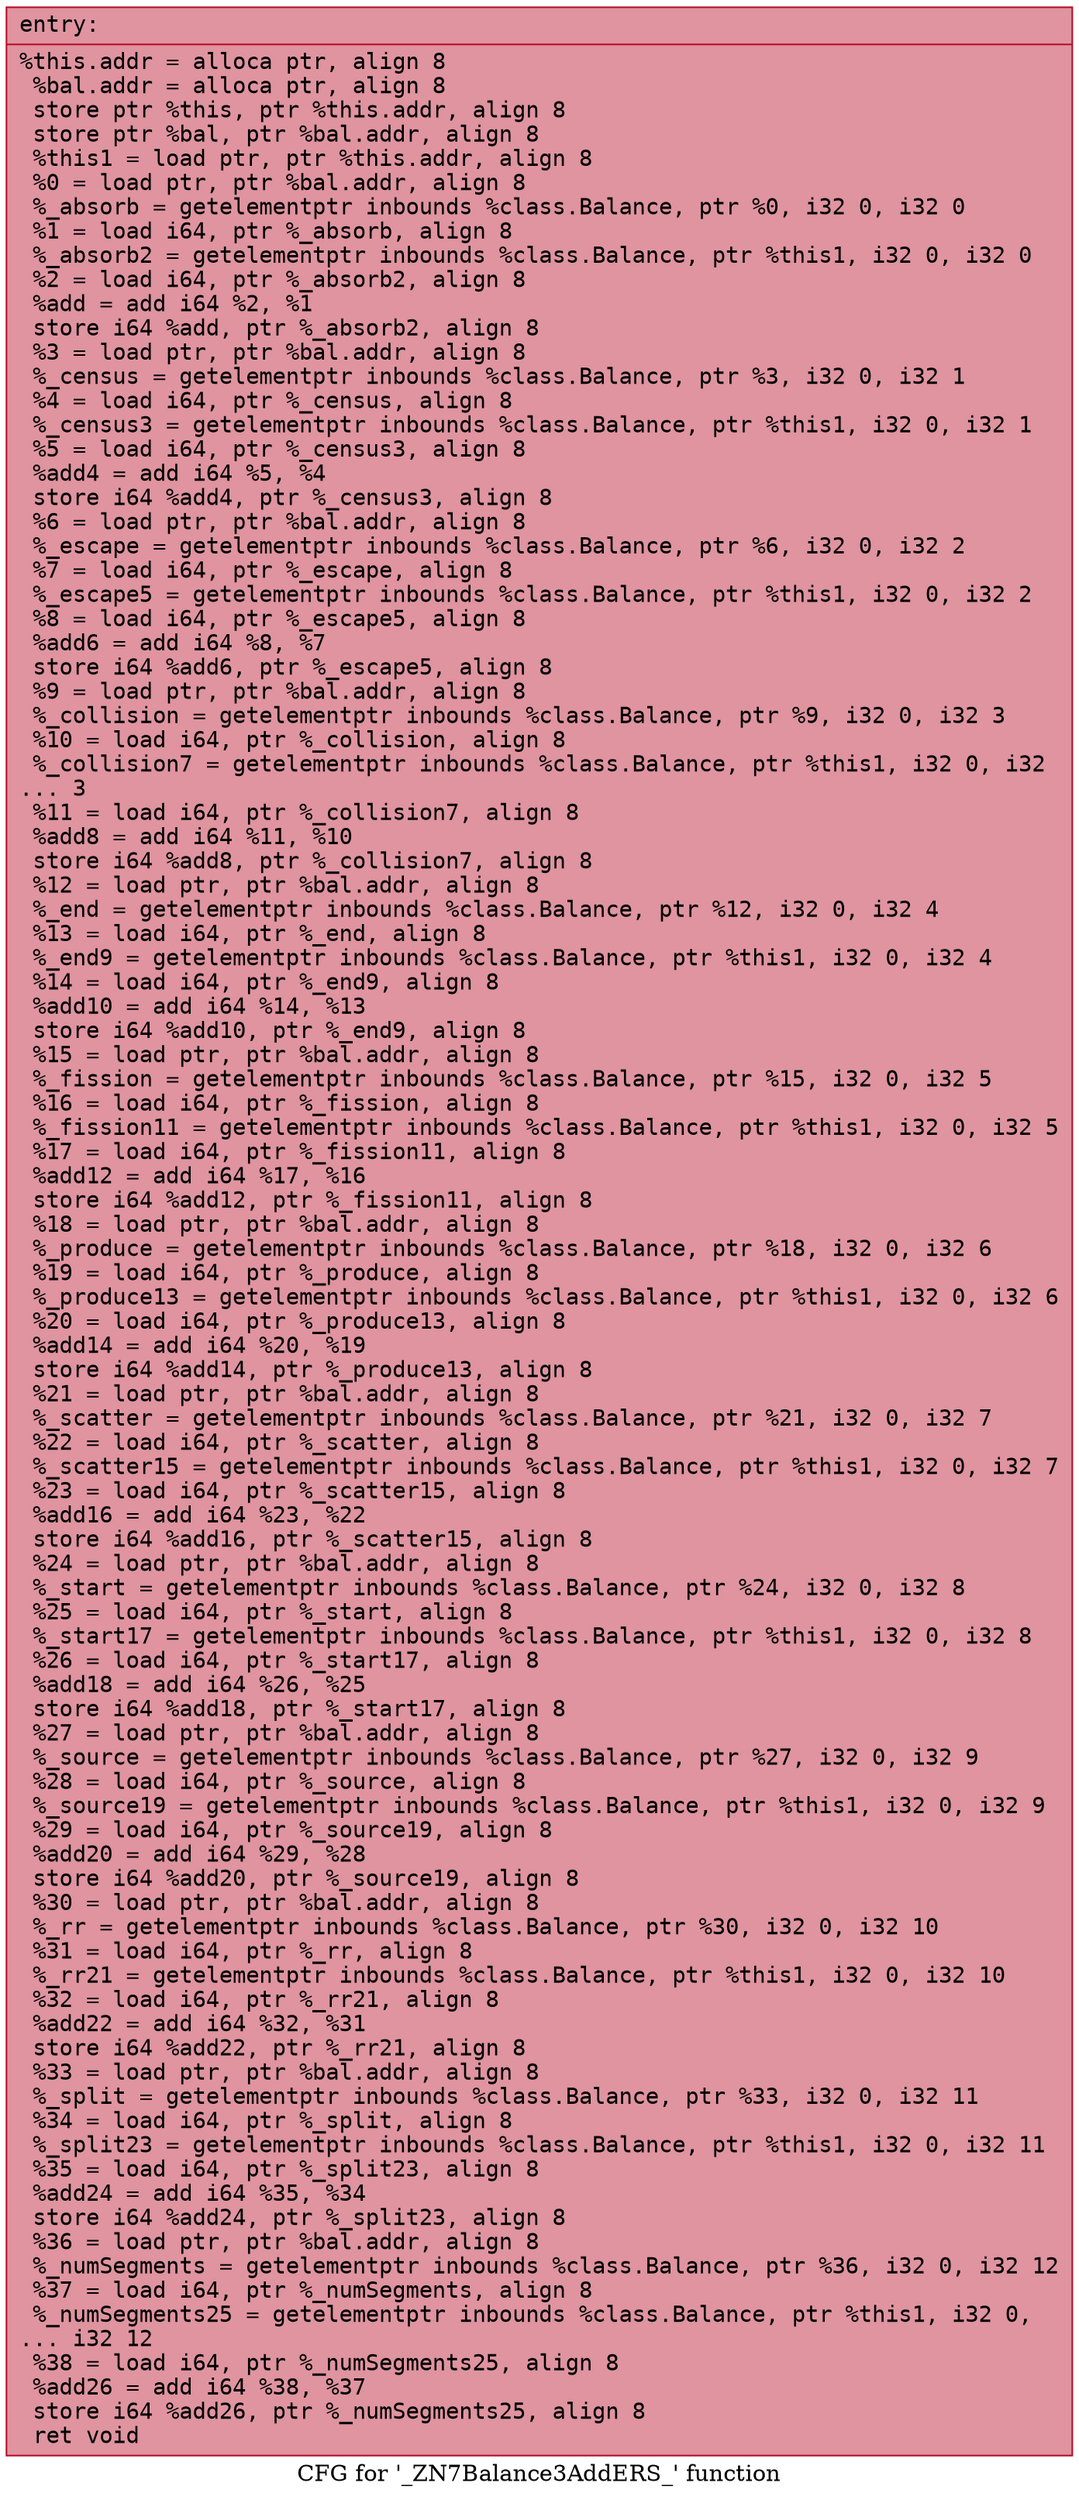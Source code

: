 digraph "CFG for '_ZN7Balance3AddERS_' function" {
	label="CFG for '_ZN7Balance3AddERS_' function";

	Node0x556c3c725350 [shape=record,color="#b70d28ff", style=filled, fillcolor="#b70d2870" fontname="Courier",label="{entry:\l|  %this.addr = alloca ptr, align 8\l  %bal.addr = alloca ptr, align 8\l  store ptr %this, ptr %this.addr, align 8\l  store ptr %bal, ptr %bal.addr, align 8\l  %this1 = load ptr, ptr %this.addr, align 8\l  %0 = load ptr, ptr %bal.addr, align 8\l  %_absorb = getelementptr inbounds %class.Balance, ptr %0, i32 0, i32 0\l  %1 = load i64, ptr %_absorb, align 8\l  %_absorb2 = getelementptr inbounds %class.Balance, ptr %this1, i32 0, i32 0\l  %2 = load i64, ptr %_absorb2, align 8\l  %add = add i64 %2, %1\l  store i64 %add, ptr %_absorb2, align 8\l  %3 = load ptr, ptr %bal.addr, align 8\l  %_census = getelementptr inbounds %class.Balance, ptr %3, i32 0, i32 1\l  %4 = load i64, ptr %_census, align 8\l  %_census3 = getelementptr inbounds %class.Balance, ptr %this1, i32 0, i32 1\l  %5 = load i64, ptr %_census3, align 8\l  %add4 = add i64 %5, %4\l  store i64 %add4, ptr %_census3, align 8\l  %6 = load ptr, ptr %bal.addr, align 8\l  %_escape = getelementptr inbounds %class.Balance, ptr %6, i32 0, i32 2\l  %7 = load i64, ptr %_escape, align 8\l  %_escape5 = getelementptr inbounds %class.Balance, ptr %this1, i32 0, i32 2\l  %8 = load i64, ptr %_escape5, align 8\l  %add6 = add i64 %8, %7\l  store i64 %add6, ptr %_escape5, align 8\l  %9 = load ptr, ptr %bal.addr, align 8\l  %_collision = getelementptr inbounds %class.Balance, ptr %9, i32 0, i32 3\l  %10 = load i64, ptr %_collision, align 8\l  %_collision7 = getelementptr inbounds %class.Balance, ptr %this1, i32 0, i32\l... 3\l  %11 = load i64, ptr %_collision7, align 8\l  %add8 = add i64 %11, %10\l  store i64 %add8, ptr %_collision7, align 8\l  %12 = load ptr, ptr %bal.addr, align 8\l  %_end = getelementptr inbounds %class.Balance, ptr %12, i32 0, i32 4\l  %13 = load i64, ptr %_end, align 8\l  %_end9 = getelementptr inbounds %class.Balance, ptr %this1, i32 0, i32 4\l  %14 = load i64, ptr %_end9, align 8\l  %add10 = add i64 %14, %13\l  store i64 %add10, ptr %_end9, align 8\l  %15 = load ptr, ptr %bal.addr, align 8\l  %_fission = getelementptr inbounds %class.Balance, ptr %15, i32 0, i32 5\l  %16 = load i64, ptr %_fission, align 8\l  %_fission11 = getelementptr inbounds %class.Balance, ptr %this1, i32 0, i32 5\l  %17 = load i64, ptr %_fission11, align 8\l  %add12 = add i64 %17, %16\l  store i64 %add12, ptr %_fission11, align 8\l  %18 = load ptr, ptr %bal.addr, align 8\l  %_produce = getelementptr inbounds %class.Balance, ptr %18, i32 0, i32 6\l  %19 = load i64, ptr %_produce, align 8\l  %_produce13 = getelementptr inbounds %class.Balance, ptr %this1, i32 0, i32 6\l  %20 = load i64, ptr %_produce13, align 8\l  %add14 = add i64 %20, %19\l  store i64 %add14, ptr %_produce13, align 8\l  %21 = load ptr, ptr %bal.addr, align 8\l  %_scatter = getelementptr inbounds %class.Balance, ptr %21, i32 0, i32 7\l  %22 = load i64, ptr %_scatter, align 8\l  %_scatter15 = getelementptr inbounds %class.Balance, ptr %this1, i32 0, i32 7\l  %23 = load i64, ptr %_scatter15, align 8\l  %add16 = add i64 %23, %22\l  store i64 %add16, ptr %_scatter15, align 8\l  %24 = load ptr, ptr %bal.addr, align 8\l  %_start = getelementptr inbounds %class.Balance, ptr %24, i32 0, i32 8\l  %25 = load i64, ptr %_start, align 8\l  %_start17 = getelementptr inbounds %class.Balance, ptr %this1, i32 0, i32 8\l  %26 = load i64, ptr %_start17, align 8\l  %add18 = add i64 %26, %25\l  store i64 %add18, ptr %_start17, align 8\l  %27 = load ptr, ptr %bal.addr, align 8\l  %_source = getelementptr inbounds %class.Balance, ptr %27, i32 0, i32 9\l  %28 = load i64, ptr %_source, align 8\l  %_source19 = getelementptr inbounds %class.Balance, ptr %this1, i32 0, i32 9\l  %29 = load i64, ptr %_source19, align 8\l  %add20 = add i64 %29, %28\l  store i64 %add20, ptr %_source19, align 8\l  %30 = load ptr, ptr %bal.addr, align 8\l  %_rr = getelementptr inbounds %class.Balance, ptr %30, i32 0, i32 10\l  %31 = load i64, ptr %_rr, align 8\l  %_rr21 = getelementptr inbounds %class.Balance, ptr %this1, i32 0, i32 10\l  %32 = load i64, ptr %_rr21, align 8\l  %add22 = add i64 %32, %31\l  store i64 %add22, ptr %_rr21, align 8\l  %33 = load ptr, ptr %bal.addr, align 8\l  %_split = getelementptr inbounds %class.Balance, ptr %33, i32 0, i32 11\l  %34 = load i64, ptr %_split, align 8\l  %_split23 = getelementptr inbounds %class.Balance, ptr %this1, i32 0, i32 11\l  %35 = load i64, ptr %_split23, align 8\l  %add24 = add i64 %35, %34\l  store i64 %add24, ptr %_split23, align 8\l  %36 = load ptr, ptr %bal.addr, align 8\l  %_numSegments = getelementptr inbounds %class.Balance, ptr %36, i32 0, i32 12\l  %37 = load i64, ptr %_numSegments, align 8\l  %_numSegments25 = getelementptr inbounds %class.Balance, ptr %this1, i32 0,\l... i32 12\l  %38 = load i64, ptr %_numSegments25, align 8\l  %add26 = add i64 %38, %37\l  store i64 %add26, ptr %_numSegments25, align 8\l  ret void\l}"];
}
